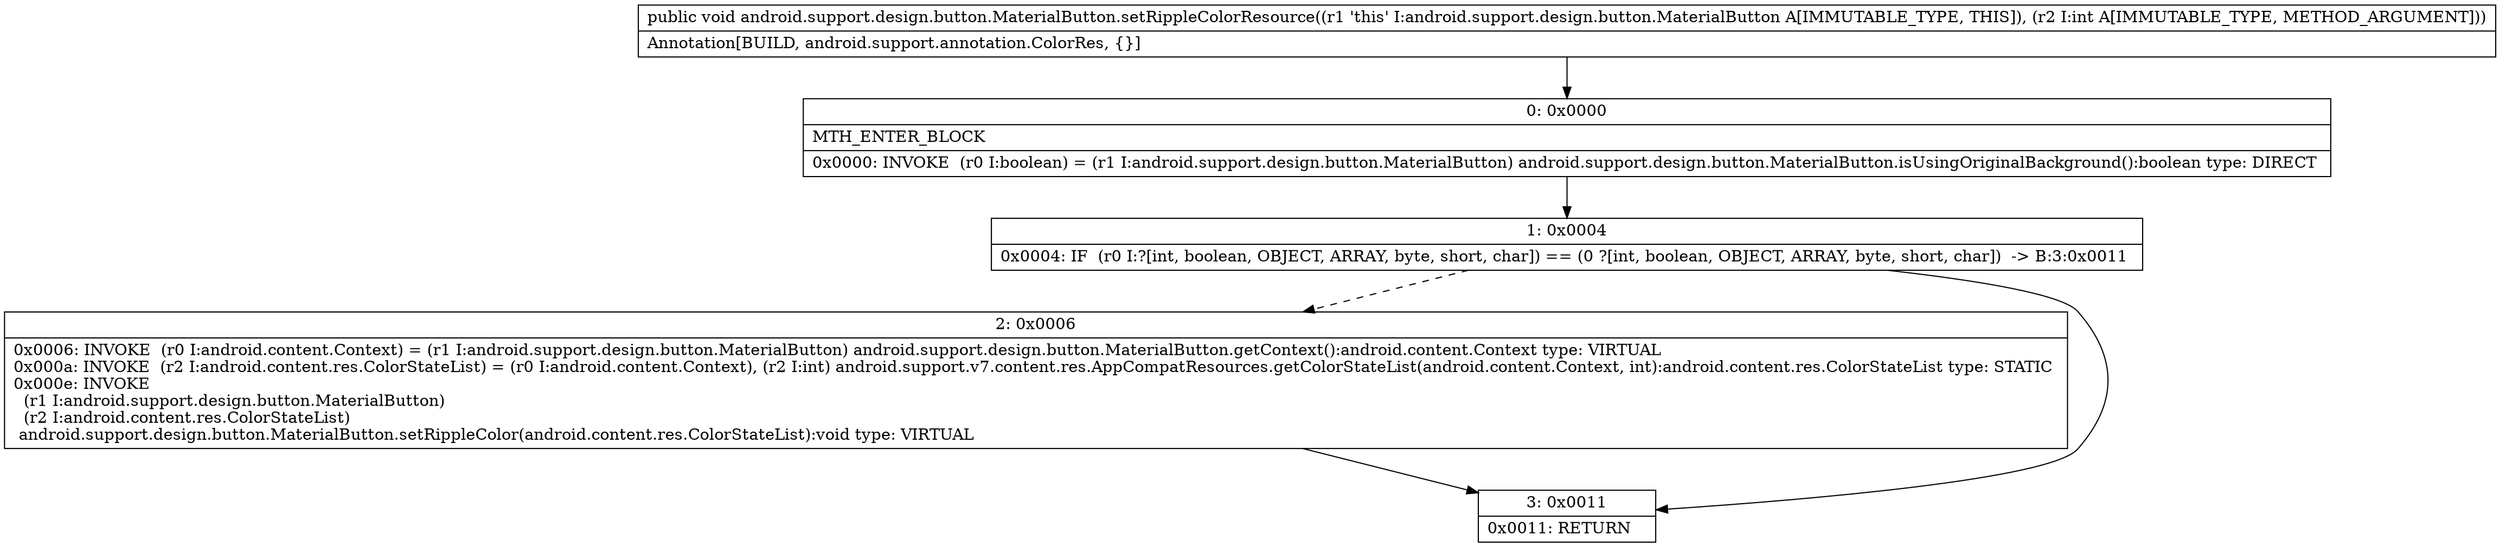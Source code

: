 digraph "CFG forandroid.support.design.button.MaterialButton.setRippleColorResource(I)V" {
Node_0 [shape=record,label="{0\:\ 0x0000|MTH_ENTER_BLOCK\l|0x0000: INVOKE  (r0 I:boolean) = (r1 I:android.support.design.button.MaterialButton) android.support.design.button.MaterialButton.isUsingOriginalBackground():boolean type: DIRECT \l}"];
Node_1 [shape=record,label="{1\:\ 0x0004|0x0004: IF  (r0 I:?[int, boolean, OBJECT, ARRAY, byte, short, char]) == (0 ?[int, boolean, OBJECT, ARRAY, byte, short, char])  \-\> B:3:0x0011 \l}"];
Node_2 [shape=record,label="{2\:\ 0x0006|0x0006: INVOKE  (r0 I:android.content.Context) = (r1 I:android.support.design.button.MaterialButton) android.support.design.button.MaterialButton.getContext():android.content.Context type: VIRTUAL \l0x000a: INVOKE  (r2 I:android.content.res.ColorStateList) = (r0 I:android.content.Context), (r2 I:int) android.support.v7.content.res.AppCompatResources.getColorStateList(android.content.Context, int):android.content.res.ColorStateList type: STATIC \l0x000e: INVOKE  \l  (r1 I:android.support.design.button.MaterialButton)\l  (r2 I:android.content.res.ColorStateList)\l android.support.design.button.MaterialButton.setRippleColor(android.content.res.ColorStateList):void type: VIRTUAL \l}"];
Node_3 [shape=record,label="{3\:\ 0x0011|0x0011: RETURN   \l}"];
MethodNode[shape=record,label="{public void android.support.design.button.MaterialButton.setRippleColorResource((r1 'this' I:android.support.design.button.MaterialButton A[IMMUTABLE_TYPE, THIS]), (r2 I:int A[IMMUTABLE_TYPE, METHOD_ARGUMENT]))  | Annotation[BUILD, android.support.annotation.ColorRes, \{\}]\l}"];
MethodNode -> Node_0;
Node_0 -> Node_1;
Node_1 -> Node_2[style=dashed];
Node_1 -> Node_3;
Node_2 -> Node_3;
}


